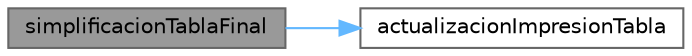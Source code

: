 digraph "simplificacionTablaFinal"
{
 // LATEX_PDF_SIZE
  bgcolor="transparent";
  edge [fontname=Helvetica,fontsize=10,labelfontname=Helvetica,labelfontsize=10];
  node [fontname=Helvetica,fontsize=10,shape=box,height=0.2,width=0.4];
  rankdir="LR";
  Node1 [id="Node000001",label="simplificacionTablaFinal",height=0.2,width=0.4,color="gray40", fillcolor="grey60", style="filled", fontcolor="black",tooltip="Al seleccionar los implicantes primos esenciales, produce la simplificación final."];
  Node1 -> Node2 [id="edge1_Node000001_Node000002",color="steelblue1",style="solid",tooltip=" "];
  Node2 [id="Node000002",label="actualizacionImpresionTabla",height=0.2,width=0.4,color="grey40", fillcolor="white", style="filled",URL="$_utilerias_minterminos_8cpp.html#a79274e1c6acb3386dd9f1919abb9a46a",tooltip="Actualiza la matriz de cobertura eliminando los mintérminos ya cubiertos por un implicante,..."];
}
